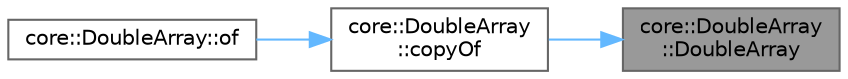 digraph "core::DoubleArray::DoubleArray"
{
 // INTERACTIVE_SVG=YES
 // LATEX_PDF_SIZE
  bgcolor="transparent";
  edge [fontname=Helvetica,fontsize=10,labelfontname=Helvetica,labelfontsize=10];
  node [fontname=Helvetica,fontsize=10,shape=box,height=0.2,width=0.4];
  rankdir="RL";
  Node1 [id="Node000001",label="core::DoubleArray\l::DoubleArray",height=0.2,width=0.4,color="gray40", fillcolor="grey60", style="filled", fontcolor="black",tooltip="Construct new DoubleArray instance able to contains the given number of values."];
  Node1 -> Node2 [id="edge1_Node000001_Node000002",dir="back",color="steelblue1",style="solid",tooltip=" "];
  Node2 [id="Node000002",label="core::DoubleArray\l::copyOf",height=0.2,width=0.4,color="grey40", fillcolor="white", style="filled",URL="$df/dcd/a00127.html#a0e174d290855e8da15a3cf24afd19c11",tooltip="Obtain newly created DoubleArray instance with primitive double array, such as int8_t[],..."];
  Node2 -> Node3 [id="edge2_Node000002_Node000003",dir="back",color="steelblue1",style="solid",tooltip=" "];
  Node3 [id="Node000003",label="core::DoubleArray::of",height=0.2,width=0.4,color="grey40", fillcolor="white", style="filled",URL="$df/dcd/a00127.html#ab6d2e3532ab90fd60a8c47245fb05401",tooltip="Obtain newly created DoubleArray instance with given doubles values or code points."];
}
